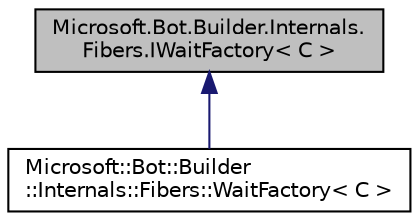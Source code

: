 digraph "Microsoft.Bot.Builder.Internals.Fibers.IWaitFactory&lt; C &gt;"
{
  edge [fontname="Helvetica",fontsize="10",labelfontname="Helvetica",labelfontsize="10"];
  node [fontname="Helvetica",fontsize="10",shape=record];
  Node1 [label="Microsoft.Bot.Builder.Internals.\lFibers.IWaitFactory\< C \>",height=0.2,width=0.4,color="black", fillcolor="grey75", style="filled", fontcolor="black"];
  Node1 -> Node2 [dir="back",color="midnightblue",fontsize="10",style="solid",fontname="Helvetica"];
  Node2 [label="Microsoft::Bot::Builder\l::Internals::Fibers::WaitFactory\< C \>",height=0.2,width=0.4,color="black", fillcolor="white", style="filled",URL="$d6/dde/class_microsoft_1_1_bot_1_1_builder_1_1_internals_1_1_fibers_1_1_wait_factory.html"];
}
